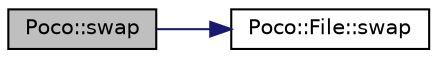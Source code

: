 digraph "Poco::swap"
{
 // LATEX_PDF_SIZE
  edge [fontname="Helvetica",fontsize="10",labelfontname="Helvetica",labelfontsize="10"];
  node [fontname="Helvetica",fontsize="10",shape=record];
  rankdir="LR";
  Node1 [label="Poco::swap",height=0.2,width=0.4,color="black", fillcolor="grey75", style="filled", fontcolor="black",tooltip=" "];
  Node1 -> Node2 [color="midnightblue",fontsize="10",style="solid",fontname="Helvetica"];
  Node2 [label="Poco::File::swap",height=0.2,width=0.4,color="black", fillcolor="white", style="filled",URL="$classPoco_1_1File.html#a16aac3dbd62389cf585f47789d6b2235",tooltip="Assignment operator."];
}
